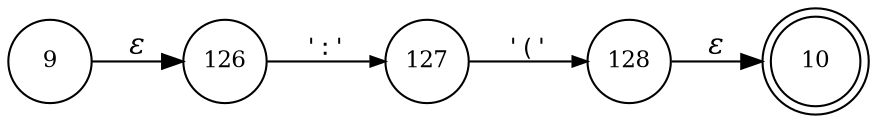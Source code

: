 digraph ATN {
rankdir=LR;
s10[fontsize=11, label="10", shape=doublecircle, fixedsize=true, width=.6];
s128[fontsize=11,label="128", shape=circle, fixedsize=true, width=.55, peripheries=1];
s9[fontsize=11,label="9", shape=circle, fixedsize=true, width=.55, peripheries=1];
s126[fontsize=11,label="126", shape=circle, fixedsize=true, width=.55, peripheries=1];
s127[fontsize=11,label="127", shape=circle, fixedsize=true, width=.55, peripheries=1];
s9 -> s126 [fontname="Times-Italic", label="&epsilon;"];
s126 -> s127 [fontsize=11, fontname="Courier", arrowsize=.7, label = "':'", arrowhead = normal];
s127 -> s128 [fontsize=11, fontname="Courier", arrowsize=.7, label = "'('", arrowhead = normal];
s128 -> s10 [fontname="Times-Italic", label="&epsilon;"];
}